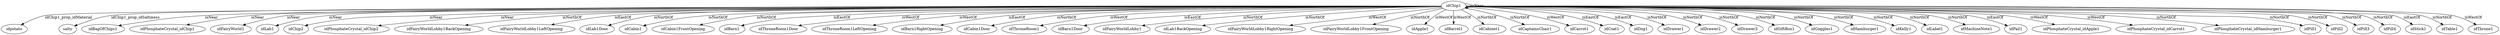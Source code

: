digraph  {
idChip1 [node_type=entity_node];
idpotato [node_type=property_node];
salty [node_type=property_node];
idBagOfChips1 [node_type=entity_node];
idPhosphateCrystal_idChip1 [node_type=entity_node];
idFairyWorld1 [node_type=entity_node];
idLab1 [node_type=entity_node];
idChip2 [node_type=entity_node];
idPhosphateCrystal_idChip2 [node_type=entity_node];
idFairyWorldLobby1BackOpening [node_type=entity_node];
idFairyWorldLobby1LeftOpening [node_type=entity_node];
idLab1Door [node_type=entity_node];
idCabin1 [node_type=entity_node];
idCabin1FrontOpening [node_type=entity_node];
idBarn1 [node_type=entity_node];
idThroneRoom1Door [node_type=entity_node];
idThroneRoom1LeftOpening [node_type=entity_node];
idBarn1RightOpening [node_type=entity_node];
idCabin1Door [node_type=entity_node];
idThroneRoom1 [node_type=entity_node];
idBarn1Door [node_type=entity_node];
idFairyWorldLobby1 [node_type=entity_node];
idLab1BackOpening [node_type=entity_node];
idFairyWorldLobby1RightOpening [node_type=entity_node];
idFairyWorldLobby1FrontOpening [node_type=entity_node];
idApple1 [node_type=entity_node];
idBarrel1 [node_type=entity_node];
idCabinet1 [node_type=entity_node];
idCaptainsChair1 [node_type=entity_node];
idCarrot1 [node_type=entity_node];
idCoat1 [node_type=entity_node];
idDog1 [node_type=entity_node];
idDrawer1 [node_type=entity_node];
idDrawer2 [node_type=entity_node];
idDrawer3 [node_type=entity_node];
idGiftBox1 [node_type=entity_node];
idGoggles1 [node_type=entity_node];
idHamburger1 [node_type=entity_node];
idKelly1 [node_type=entity_node];
idLabel1 [node_type=entity_node];
idMachineNote1 [node_type=entity_node];
idPail1 [node_type=entity_node];
idPhosphateCrystal_idApple1 [node_type=entity_node];
idPhosphateCrystal_idCarrot1 [node_type=entity_node];
idPhosphateCrystal_idHamburger1 [node_type=entity_node];
idPill1 [node_type=entity_node];
idPill2 [node_type=entity_node];
idPill3 [node_type=entity_node];
idPill4 [node_type=entity_node];
idStick1 [node_type=entity_node];
idTable1 [node_type=entity_node];
idThrone1 [node_type=entity_node];
idChip1 -> idpotato  [edge_type=property, label=idChip1_prop_idMaterial];
idChip1 -> salty  [edge_type=property, label=idChip1_prop_idSaltiness];
idChip1 -> idBagOfChips1  [edge_type=relationship, label=isNear];
idChip1 -> idPhosphateCrystal_idChip1  [edge_type=relationship, label=isNear];
idChip1 -> idFairyWorld1  [edge_type=relationship, label=isNear];
idChip1 -> idLab1  [edge_type=relationship, label=isNear];
idChip1 -> idChip1  [edge_type=relationship, label=isNear];
idChip1 -> idChip2  [edge_type=relationship, label=isNear];
idChip1 -> idPhosphateCrystal_idChip2  [edge_type=relationship, label=isNear];
idChip1 -> idFairyWorldLobby1BackOpening  [edge_type=relationship, label=isNorthOf];
idChip1 -> idFairyWorldLobby1LeftOpening  [edge_type=relationship, label=isEastOf];
idChip1 -> idLab1Door  [edge_type=relationship, label=isNorthOf];
idChip1 -> idCabin1  [edge_type=relationship, label=isNorthOf];
idChip1 -> idCabin1FrontOpening  [edge_type=relationship, label=isNorthOf];
idChip1 -> idBarn1  [edge_type=relationship, label=isEastOf];
idChip1 -> idThroneRoom1Door  [edge_type=relationship, label=isWestOf];
idChip1 -> idThroneRoom1LeftOpening  [edge_type=relationship, label=isWestOf];
idChip1 -> idBarn1RightOpening  [edge_type=relationship, label=isEastOf];
idChip1 -> idCabin1Door  [edge_type=relationship, label=isNorthOf];
idChip1 -> idThroneRoom1  [edge_type=relationship, label=isWestOf];
idChip1 -> idBarn1Door  [edge_type=relationship, label=isEastOf];
idChip1 -> idFairyWorldLobby1  [edge_type=relationship, label=isNorthOf];
idChip1 -> idLab1BackOpening  [edge_type=relationship, label=isNorthOf];
idChip1 -> idFairyWorldLobby1RightOpening  [edge_type=relationship, label=isWestOf];
idChip1 -> idFairyWorldLobby1FrontOpening  [edge_type=relationship, label=isNorthOf];
idChip1 -> idApple1  [edge_type=relationship, label=isWestOf];
idChip1 -> idBarrel1  [edge_type=relationship, label=isWestOf];
idChip1 -> idCabinet1  [edge_type=relationship, label=isNorthOf];
idChip1 -> idCaptainsChair1  [edge_type=relationship, label=isNorthOf];
idChip1 -> idCarrot1  [edge_type=relationship, label=isWestOf];
idChip1 -> idCoat1  [edge_type=relationship, label=isEastOf];
idChip1 -> idDog1  [edge_type=relationship, label=isEastOf];
idChip1 -> idDrawer1  [edge_type=relationship, label=isNorthOf];
idChip1 -> idDrawer2  [edge_type=relationship, label=isNorthOf];
idChip1 -> idDrawer3  [edge_type=relationship, label=isNorthOf];
idChip1 -> idGiftBox1  [edge_type=relationship, label=isNorthOf];
idChip1 -> idGoggles1  [edge_type=relationship, label=isNorthOf];
idChip1 -> idHamburger1  [edge_type=relationship, label=isNorthOf];
idChip1 -> idKelly1  [edge_type=relationship, label=isNorthOf];
idChip1 -> idLabel1  [edge_type=relationship, label=isNorthOf];
idChip1 -> idMachineNote1  [edge_type=relationship, label=isNorthOf];
idChip1 -> idPail1  [edge_type=relationship, label=isEastOf];
idChip1 -> idPhosphateCrystal_idApple1  [edge_type=relationship, label=isWestOf];
idChip1 -> idPhosphateCrystal_idCarrot1  [edge_type=relationship, label=isWestOf];
idChip1 -> idPhosphateCrystal_idHamburger1  [edge_type=relationship, label=isNorthOf];
idChip1 -> idPill1  [edge_type=relationship, label=isNorthOf];
idChip1 -> idPill2  [edge_type=relationship, label=isNorthOf];
idChip1 -> idPill3  [edge_type=relationship, label=isNorthOf];
idChip1 -> idPill4  [edge_type=relationship, label=isNorthOf];
idChip1 -> idStick1  [edge_type=relationship, label=isEastOf];
idChip1 -> idTable1  [edge_type=relationship, label=isNorthOf];
idChip1 -> idThrone1  [edge_type=relationship, label=isWestOf];
}
